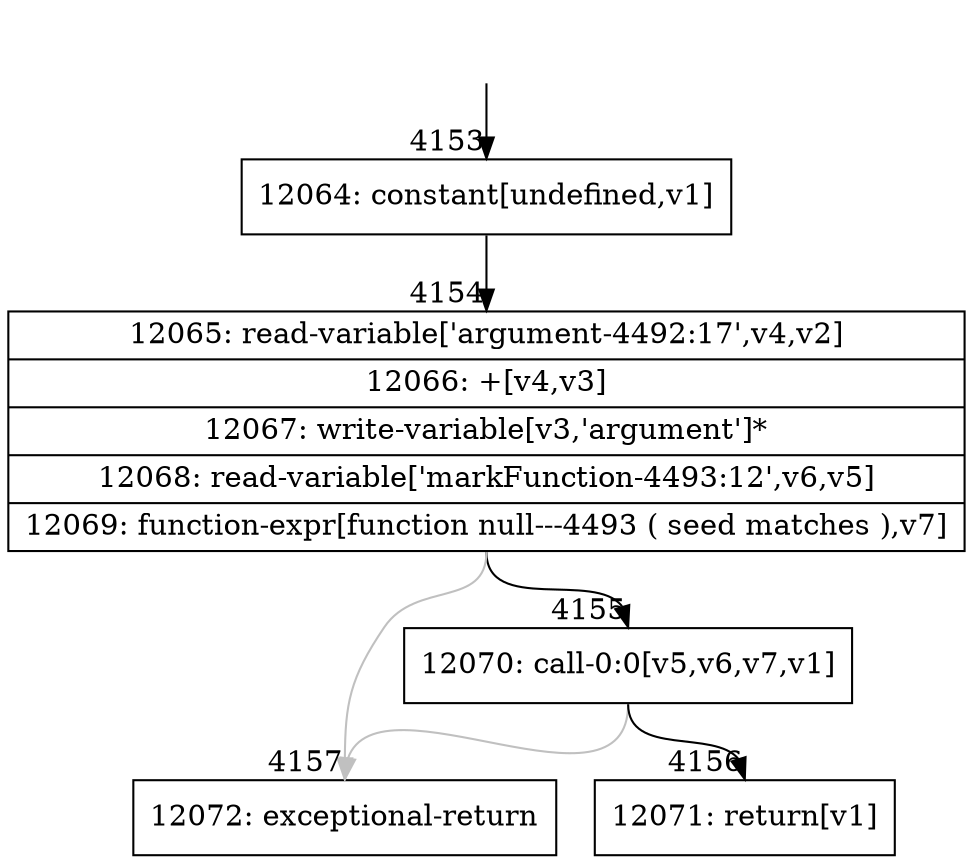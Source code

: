 digraph {
rankdir="TD"
BB_entry270[shape=none,label=""];
BB_entry270 -> BB4153 [tailport=s, headport=n, headlabel="    4153"]
BB4153 [shape=record label="{12064: constant[undefined,v1]}" ] 
BB4153 -> BB4154 [tailport=s, headport=n, headlabel="      4154"]
BB4154 [shape=record label="{12065: read-variable['argument-4492:17',v4,v2]|12066: +[v4,v3]|12067: write-variable[v3,'argument']*|12068: read-variable['markFunction-4493:12',v6,v5]|12069: function-expr[function null---4493 ( seed matches ),v7]}" ] 
BB4154 -> BB4155 [tailport=s, headport=n, headlabel="      4155"]
BB4154 -> BB4157 [tailport=s, headport=n, color=gray, headlabel="      4157"]
BB4155 [shape=record label="{12070: call-0:0[v5,v6,v7,v1]}" ] 
BB4155 -> BB4156 [tailport=s, headport=n, headlabel="      4156"]
BB4155 -> BB4157 [tailport=s, headport=n, color=gray]
BB4156 [shape=record label="{12071: return[v1]}" ] 
BB4157 [shape=record label="{12072: exceptional-return}" ] 
}
